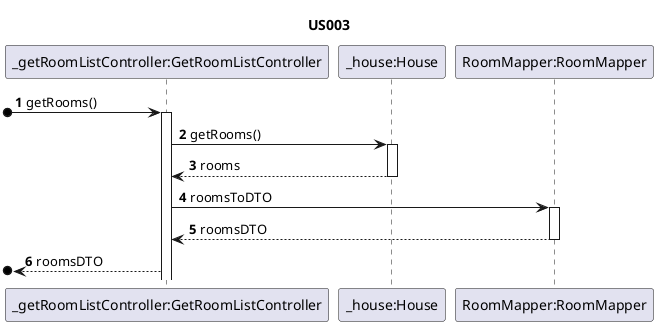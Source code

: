 @startuml
'https://plantuml.com/sequence-diagram

autonumber

title US003

/'
As an Administrator, I want to have a list of existing rooms, so that I can choose one to edit it.
'/

participant "_getRoomListController:GetRoomListController" as C
participant "_house:House" as H
participant "RoomMapper:RoomMapper" as M

[o-> C: getRooms()
activate C
C -> H: getRooms()
activate H
H-->C: rooms
deactivate H
C -> M: roomsToDTO
activate M

M-->C: roomsDTO
deactivate M
[o<--C: roomsDTO


@enduml